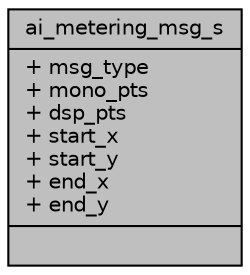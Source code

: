 digraph "ai_metering_msg_s"
{
 // INTERACTIVE_SVG=YES
 // LATEX_PDF_SIZE
  bgcolor="transparent";
  edge [fontname="Helvetica",fontsize="10",labelfontname="Helvetica",labelfontsize="10"];
  node [fontname="Helvetica",fontsize="10",shape=record];
  Node1 [label="{ai_metering_msg_s\n|+ msg_type\l+ mono_pts\l+ dsp_pts\l+ start_x\l+ start_y\l+ end_x\l+ end_y\l|}",height=0.2,width=0.4,color="black", fillcolor="grey75", style="filled", fontcolor="black",tooltip=" "];
}
